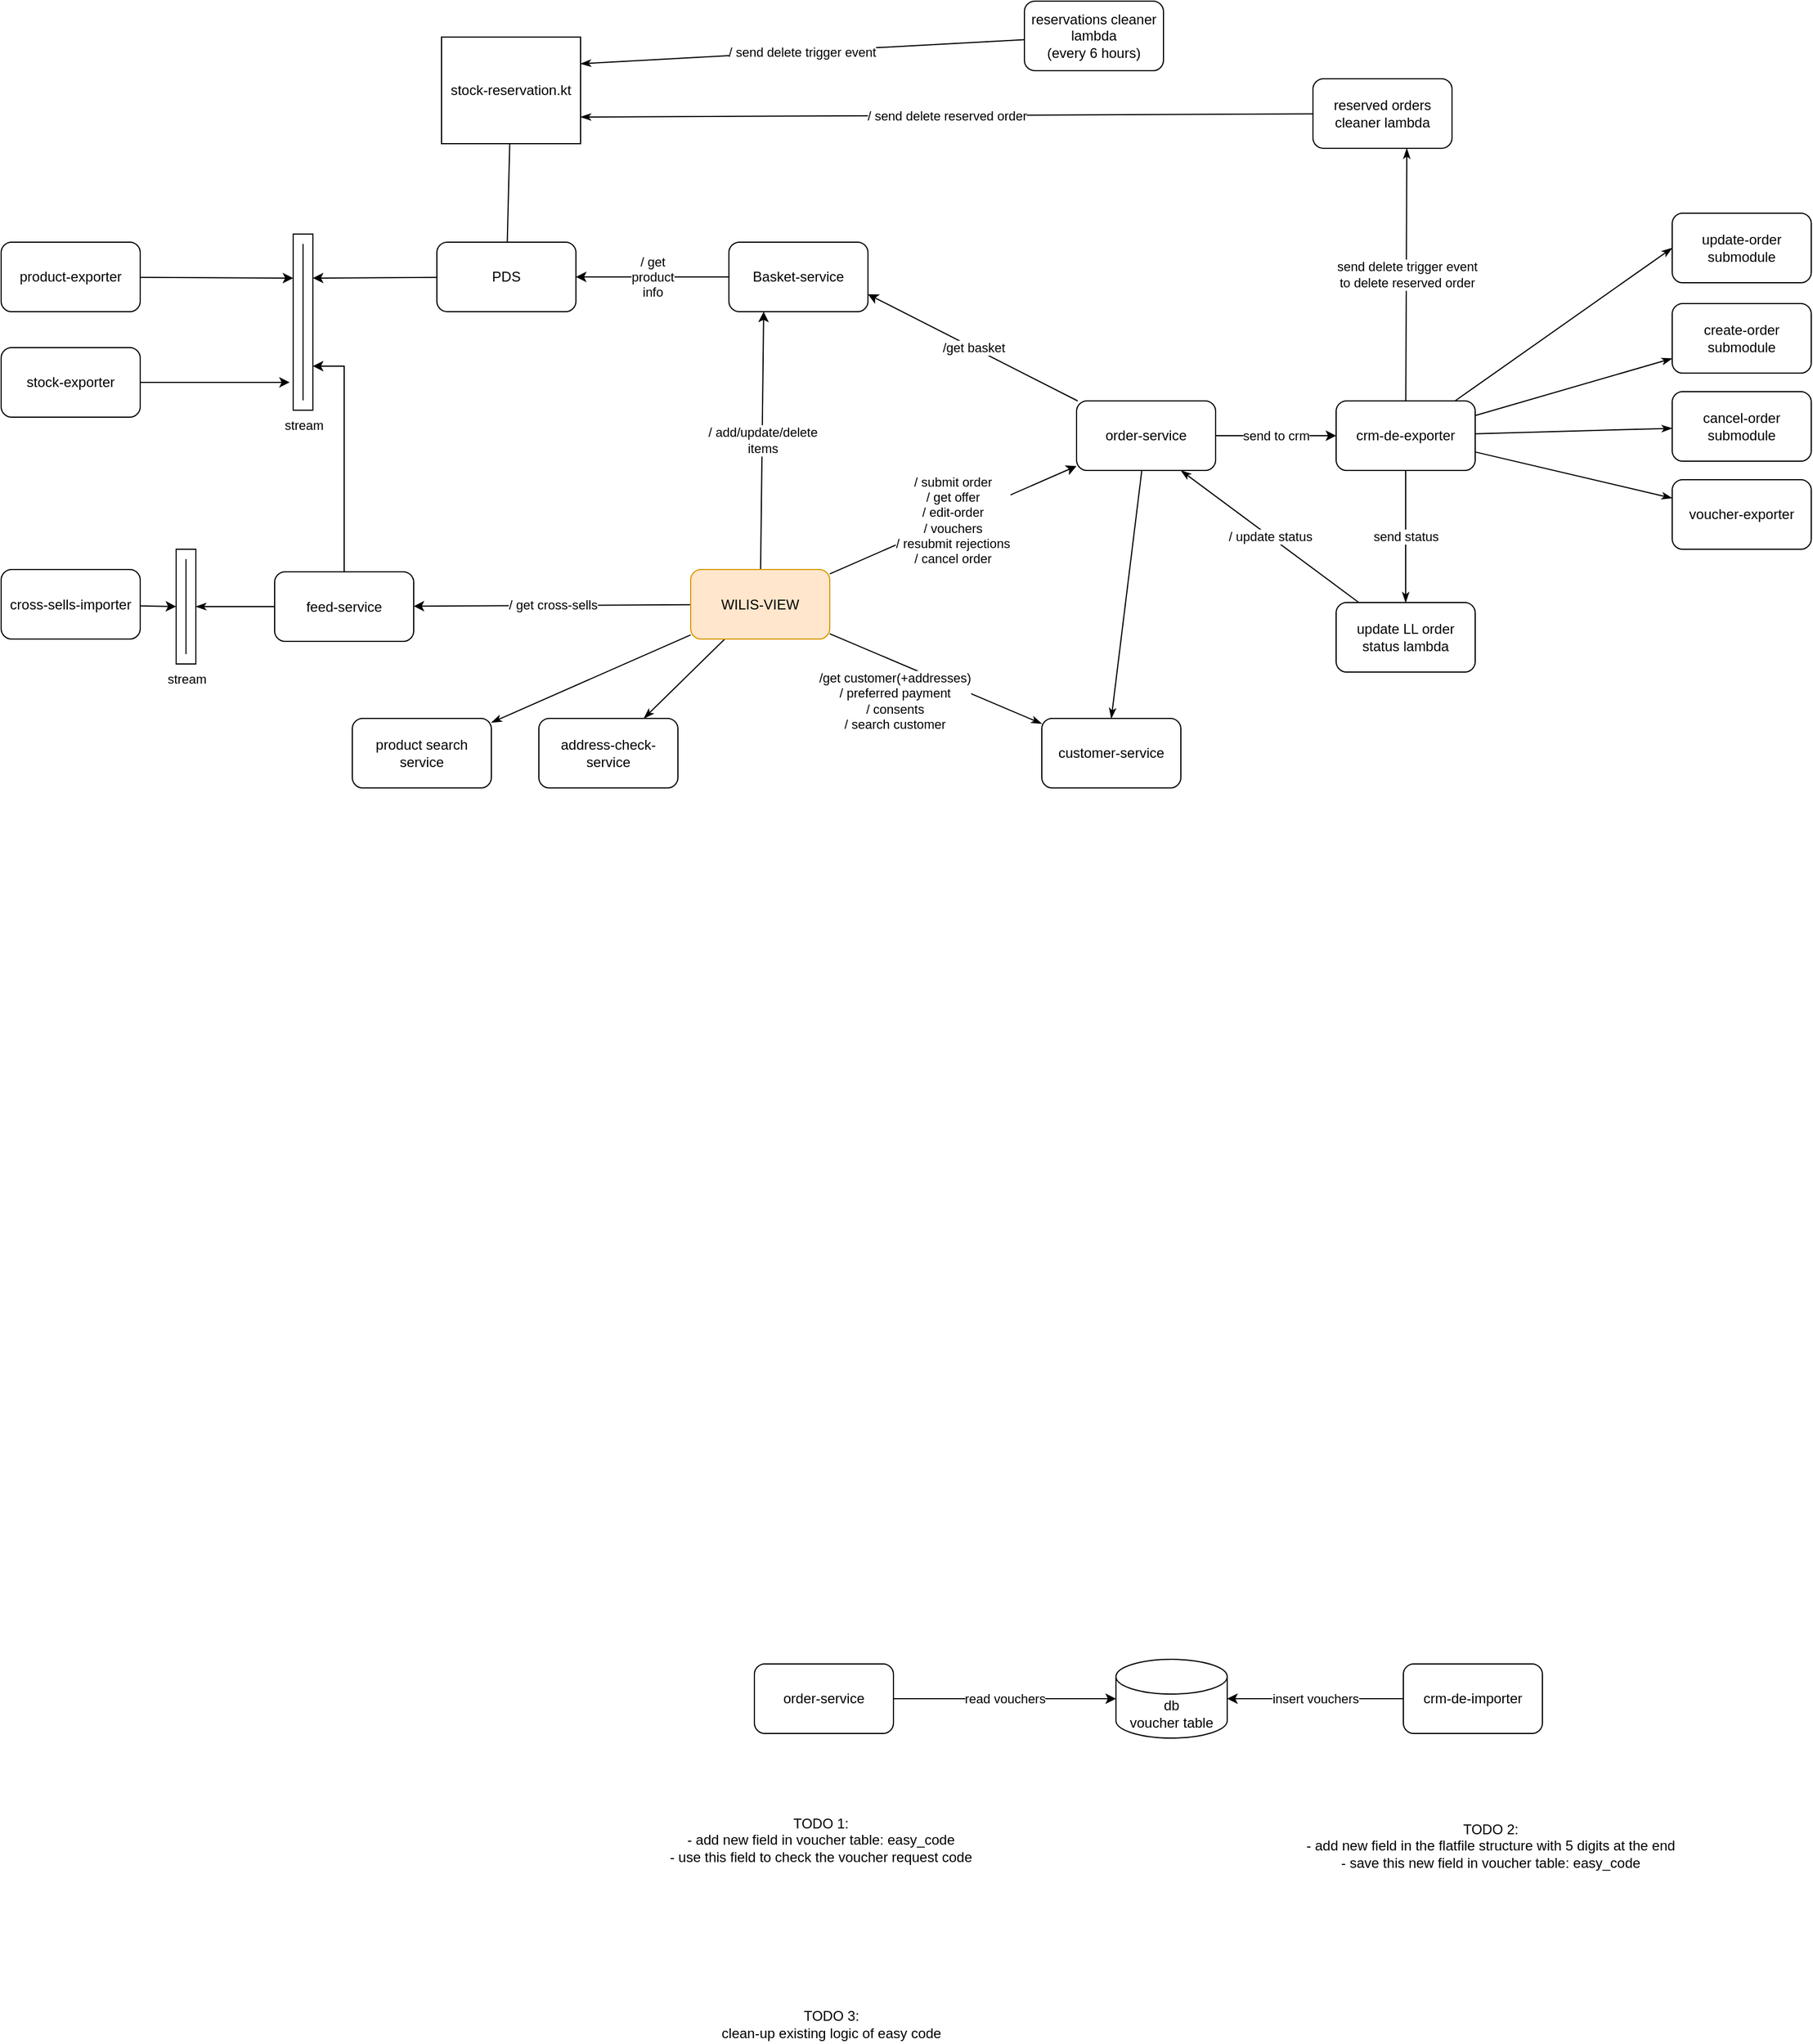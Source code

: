 <mxfile version="16.5.2" type="github">
  <diagram id="kf_XZH1g2RH7kajxPQMX" name="Page-1">
    <mxGraphModel dx="2585" dy="2389" grid="0" gridSize="10" guides="1" tooltips="1" connect="1" arrows="1" fold="1" page="0" pageScale="1" pageWidth="1169" pageHeight="827" math="0" shadow="0">
      <root>
        <mxCell id="0" />
        <mxCell id="1" parent="0" />
        <mxCell id="mo3ku-rc3HtsTC2HPsfC-4" value="insert vouchers" style="rounded=0;orthogonalLoop=1;jettySize=auto;html=1;" parent="1" source="mo3ku-rc3HtsTC2HPsfC-1" target="mo3ku-rc3HtsTC2HPsfC-3" edge="1">
          <mxGeometry relative="1" as="geometry" />
        </mxCell>
        <mxCell id="mo3ku-rc3HtsTC2HPsfC-1" value="crm-de-importer" style="rounded=1;whiteSpace=wrap;html=1;" parent="1" vertex="1">
          <mxGeometry x="714" y="125" width="120" height="60" as="geometry" />
        </mxCell>
        <mxCell id="mo3ku-rc3HtsTC2HPsfC-5" value="read vouchers" style="edgeStyle=none;rounded=0;orthogonalLoop=1;jettySize=auto;html=1;" parent="1" source="mo3ku-rc3HtsTC2HPsfC-2" target="mo3ku-rc3HtsTC2HPsfC-3" edge="1">
          <mxGeometry relative="1" as="geometry" />
        </mxCell>
        <mxCell id="mo3ku-rc3HtsTC2HPsfC-2" value="order-service" style="rounded=1;whiteSpace=wrap;html=1;" parent="1" vertex="1">
          <mxGeometry x="154" y="125" width="120" height="60" as="geometry" />
        </mxCell>
        <mxCell id="mo3ku-rc3HtsTC2HPsfC-3" value="db&lt;br&gt;voucher table" style="shape=cylinder3;whiteSpace=wrap;html=1;boundedLbl=1;backgroundOutline=1;size=15;" parent="1" vertex="1">
          <mxGeometry x="466" y="121" width="96" height="68" as="geometry" />
        </mxCell>
        <mxCell id="mo3ku-rc3HtsTC2HPsfC-6" value="TODO 2:&lt;br&gt;- add new field in the flatfile structure with 5 digits at the end&lt;br&gt;- save this new field in voucher table: easy_code" style="text;html=1;align=center;verticalAlign=middle;resizable=0;points=[];autosize=1;strokeColor=none;fillColor=none;" parent="1" vertex="1">
          <mxGeometry x="625" y="259" width="328" height="46" as="geometry" />
        </mxCell>
        <mxCell id="mo3ku-rc3HtsTC2HPsfC-7" value="TODO 1:&lt;br&gt;- add new field in voucher table: easy_code&lt;br&gt;- use this field to check the voucher request code" style="text;html=1;align=center;verticalAlign=middle;resizable=0;points=[];autosize=1;strokeColor=none;fillColor=none;" parent="1" vertex="1">
          <mxGeometry x="75" y="254" width="271" height="46" as="geometry" />
        </mxCell>
        <mxCell id="mo3ku-rc3HtsTC2HPsfC-8" value="TODO 3:&lt;br&gt;clean-up existing logic of easy code" style="text;html=1;align=center;verticalAlign=middle;resizable=0;points=[];autosize=1;strokeColor=none;fillColor=none;" parent="1" vertex="1">
          <mxGeometry x="120" y="420" width="199" height="32" as="geometry" />
        </mxCell>
        <mxCell id="AvomZq_IEuszwX5cMWHC-13" value="/get basket" style="edgeStyle=none;shape=connector;rounded=0;sketch=0;orthogonalLoop=1;jettySize=auto;html=1;entryX=1;entryY=0.75;entryDx=0;entryDy=0;shadow=0;labelBackgroundColor=default;fontFamily=Helvetica;fontSize=11;fontColor=default;endArrow=classic;strokeColor=default;" edge="1" parent="1" source="AvomZq_IEuszwX5cMWHC-1" target="AvomZq_IEuszwX5cMWHC-10">
          <mxGeometry relative="1" as="geometry" />
        </mxCell>
        <mxCell id="AvomZq_IEuszwX5cMWHC-16" value="send to crm" style="edgeStyle=none;shape=connector;rounded=0;sketch=0;orthogonalLoop=1;jettySize=auto;html=1;shadow=0;labelBackgroundColor=default;fontFamily=Helvetica;fontSize=11;fontColor=default;endArrow=classic;strokeColor=default;" edge="1" parent="1" source="AvomZq_IEuszwX5cMWHC-1" target="AvomZq_IEuszwX5cMWHC-15">
          <mxGeometry relative="1" as="geometry" />
        </mxCell>
        <mxCell id="AvomZq_IEuszwX5cMWHC-40" style="edgeStyle=none;shape=connector;rounded=0;sketch=0;orthogonalLoop=1;jettySize=auto;html=1;entryX=0.5;entryY=0;entryDx=0;entryDy=0;shadow=0;labelBackgroundColor=default;fontFamily=Helvetica;fontSize=11;fontColor=default;endArrow=classicThin;endFill=1;strokeColor=default;" edge="1" parent="1" source="AvomZq_IEuszwX5cMWHC-1" target="AvomZq_IEuszwX5cMWHC-38">
          <mxGeometry relative="1" as="geometry" />
        </mxCell>
        <mxCell id="AvomZq_IEuszwX5cMWHC-1" value="order-service" style="rounded=1;whiteSpace=wrap;html=1;" vertex="1" parent="1">
          <mxGeometry x="432" y="-965" width="120" height="60" as="geometry" />
        </mxCell>
        <mxCell id="AvomZq_IEuszwX5cMWHC-8" value="/ get cross-sells" style="rounded=0;orthogonalLoop=1;jettySize=auto;html=1;shadow=0;sketch=0;" edge="1" parent="1" source="AvomZq_IEuszwX5cMWHC-2" target="AvomZq_IEuszwX5cMWHC-3">
          <mxGeometry relative="1" as="geometry" />
        </mxCell>
        <mxCell id="AvomZq_IEuszwX5cMWHC-9" value="/ submit order&lt;br&gt;/ get offer&lt;br&gt;/ edit-order&lt;br&gt;/ vouchers&lt;br&gt;/ resubmit rejections&lt;br&gt;/ cancel order" style="edgeStyle=none;shape=connector;rounded=0;sketch=0;orthogonalLoop=1;jettySize=auto;html=1;shadow=0;labelBackgroundColor=default;fontFamily=Helvetica;fontSize=11;fontColor=default;endArrow=classic;strokeColor=default;" edge="1" parent="1" source="AvomZq_IEuszwX5cMWHC-2" target="AvomZq_IEuszwX5cMWHC-1">
          <mxGeometry relative="1" as="geometry" />
        </mxCell>
        <mxCell id="AvomZq_IEuszwX5cMWHC-14" value="/ add/update/delete&lt;br&gt;items" style="edgeStyle=none;shape=connector;rounded=0;sketch=0;orthogonalLoop=1;jettySize=auto;html=1;entryX=0.25;entryY=1;entryDx=0;entryDy=0;shadow=0;labelBackgroundColor=default;fontFamily=Helvetica;fontSize=11;fontColor=default;endArrow=classic;strokeColor=default;" edge="1" parent="1" source="AvomZq_IEuszwX5cMWHC-2" target="AvomZq_IEuszwX5cMWHC-10">
          <mxGeometry relative="1" as="geometry" />
        </mxCell>
        <mxCell id="AvomZq_IEuszwX5cMWHC-39" value="/get customer(+addresses)&lt;br&gt;/ preferred payment&lt;br&gt;/ consents&lt;br&gt;/ search customer" style="edgeStyle=none;shape=connector;rounded=0;sketch=0;orthogonalLoop=1;jettySize=auto;html=1;shadow=0;labelBackgroundColor=default;fontFamily=Helvetica;fontSize=11;fontColor=default;endArrow=classicThin;endFill=1;strokeColor=default;" edge="1" parent="1" source="AvomZq_IEuszwX5cMWHC-2" target="AvomZq_IEuszwX5cMWHC-38">
          <mxGeometry x="-0.251" y="-31" relative="1" as="geometry">
            <mxPoint as="offset" />
          </mxGeometry>
        </mxCell>
        <mxCell id="AvomZq_IEuszwX5cMWHC-43" style="edgeStyle=none;shape=connector;rounded=0;sketch=0;orthogonalLoop=1;jettySize=auto;html=1;shadow=0;labelBackgroundColor=default;fontFamily=Helvetica;fontSize=11;fontColor=default;endArrow=classicThin;endFill=1;strokeColor=default;" edge="1" parent="1" source="AvomZq_IEuszwX5cMWHC-2" target="AvomZq_IEuszwX5cMWHC-42">
          <mxGeometry relative="1" as="geometry" />
        </mxCell>
        <mxCell id="AvomZq_IEuszwX5cMWHC-56" style="edgeStyle=none;shape=connector;rounded=0;sketch=0;orthogonalLoop=1;jettySize=auto;html=1;shadow=0;labelBackgroundColor=default;fontFamily=Helvetica;fontSize=11;fontColor=default;endArrow=classicThin;endFill=1;strokeColor=default;" edge="1" parent="1" source="AvomZq_IEuszwX5cMWHC-2" target="AvomZq_IEuszwX5cMWHC-55">
          <mxGeometry relative="1" as="geometry" />
        </mxCell>
        <mxCell id="AvomZq_IEuszwX5cMWHC-2" value="WILIS-VIEW" style="rounded=1;whiteSpace=wrap;html=1;fillColor=#ffe6cc;strokeColor=#d79b00;" vertex="1" parent="1">
          <mxGeometry x="99" y="-819.5" width="120" height="60" as="geometry" />
        </mxCell>
        <mxCell id="AvomZq_IEuszwX5cMWHC-26" style="edgeStyle=none;shape=connector;rounded=0;sketch=0;orthogonalLoop=1;jettySize=auto;html=1;shadow=0;labelBackgroundColor=default;fontFamily=Helvetica;fontSize=11;fontColor=default;endArrow=classic;strokeColor=default;entryX=0;entryY=0;entryDx=17;entryDy=114;entryPerimeter=0;" edge="1" parent="1" source="AvomZq_IEuszwX5cMWHC-3" target="AvomZq_IEuszwX5cMWHC-22">
          <mxGeometry relative="1" as="geometry">
            <Array as="points">
              <mxPoint x="-200" y="-995" />
            </Array>
          </mxGeometry>
        </mxCell>
        <mxCell id="AvomZq_IEuszwX5cMWHC-35" style="edgeStyle=none;shape=connector;rounded=0;sketch=0;orthogonalLoop=1;jettySize=auto;html=1;entryX=1;entryY=0.5;entryDx=0;entryDy=0;entryPerimeter=0;shadow=0;labelBackgroundColor=default;fontFamily=Helvetica;fontSize=11;fontColor=default;endArrow=classicThin;endFill=1;strokeColor=default;" edge="1" parent="1" source="AvomZq_IEuszwX5cMWHC-3" target="AvomZq_IEuszwX5cMWHC-34">
          <mxGeometry relative="1" as="geometry" />
        </mxCell>
        <mxCell id="AvomZq_IEuszwX5cMWHC-3" value="feed-service" style="rounded=1;whiteSpace=wrap;html=1;" vertex="1" parent="1">
          <mxGeometry x="-260" y="-817.5" width="120" height="60" as="geometry" />
        </mxCell>
        <mxCell id="AvomZq_IEuszwX5cMWHC-23" style="edgeStyle=none;shape=connector;rounded=0;sketch=0;orthogonalLoop=1;jettySize=auto;html=1;entryX=0;entryY=0;entryDx=0;entryDy=38;entryPerimeter=0;shadow=0;labelBackgroundColor=default;fontFamily=Helvetica;fontSize=11;fontColor=default;endArrow=classic;strokeColor=default;" edge="1" parent="1" source="AvomZq_IEuszwX5cMWHC-4" target="AvomZq_IEuszwX5cMWHC-22">
          <mxGeometry relative="1" as="geometry" />
        </mxCell>
        <mxCell id="AvomZq_IEuszwX5cMWHC-4" value="product-exporter" style="rounded=1;whiteSpace=wrap;html=1;" vertex="1" parent="1">
          <mxGeometry x="-496" y="-1102" width="120" height="60" as="geometry" />
        </mxCell>
        <mxCell id="AvomZq_IEuszwX5cMWHC-19" style="edgeStyle=none;shape=connector;rounded=0;sketch=0;orthogonalLoop=1;jettySize=auto;html=1;shadow=0;labelBackgroundColor=default;fontFamily=Helvetica;fontSize=11;fontColor=default;endArrow=classic;strokeColor=default;entryX=0;entryY=0.5;entryDx=0;entryDy=0;entryPerimeter=0;" edge="1" parent="1" source="AvomZq_IEuszwX5cMWHC-5" target="AvomZq_IEuszwX5cMWHC-34">
          <mxGeometry relative="1" as="geometry" />
        </mxCell>
        <mxCell id="AvomZq_IEuszwX5cMWHC-5" value="cross-sells-importer" style="rounded=1;whiteSpace=wrap;html=1;" vertex="1" parent="1">
          <mxGeometry x="-496" y="-819.5" width="120" height="60" as="geometry" />
        </mxCell>
        <mxCell id="AvomZq_IEuszwX5cMWHC-24" style="edgeStyle=none;shape=connector;rounded=0;sketch=0;orthogonalLoop=1;jettySize=auto;html=1;entryX=-0.176;entryY=0.842;entryDx=0;entryDy=0;entryPerimeter=0;shadow=0;labelBackgroundColor=default;fontFamily=Helvetica;fontSize=11;fontColor=default;endArrow=classic;strokeColor=default;" edge="1" parent="1" source="AvomZq_IEuszwX5cMWHC-6" target="AvomZq_IEuszwX5cMWHC-22">
          <mxGeometry relative="1" as="geometry" />
        </mxCell>
        <mxCell id="AvomZq_IEuszwX5cMWHC-6" value="stock-exporter" style="rounded=1;whiteSpace=wrap;html=1;" vertex="1" parent="1">
          <mxGeometry x="-496" y="-1011" width="120" height="60" as="geometry" />
        </mxCell>
        <mxCell id="AvomZq_IEuszwX5cMWHC-12" value="/ get&lt;br&gt;product&lt;br&gt;info" style="edgeStyle=none;shape=connector;rounded=0;sketch=0;orthogonalLoop=1;jettySize=auto;html=1;shadow=0;labelBackgroundColor=default;fontFamily=Helvetica;fontSize=11;fontColor=default;endArrow=classic;strokeColor=default;" edge="1" parent="1" source="AvomZq_IEuszwX5cMWHC-10" target="AvomZq_IEuszwX5cMWHC-11">
          <mxGeometry relative="1" as="geometry" />
        </mxCell>
        <mxCell id="AvomZq_IEuszwX5cMWHC-10" value="Basket-service" style="rounded=1;whiteSpace=wrap;html=1;" vertex="1" parent="1">
          <mxGeometry x="132" y="-1102" width="120" height="60" as="geometry" />
        </mxCell>
        <mxCell id="AvomZq_IEuszwX5cMWHC-25" style="edgeStyle=none;shape=connector;rounded=0;sketch=0;orthogonalLoop=1;jettySize=auto;html=1;entryX=0;entryY=0;entryDx=17;entryDy=38;entryPerimeter=0;shadow=0;labelBackgroundColor=default;fontFamily=Helvetica;fontSize=11;fontColor=default;endArrow=classic;strokeColor=default;" edge="1" parent="1" source="AvomZq_IEuszwX5cMWHC-11" target="AvomZq_IEuszwX5cMWHC-22">
          <mxGeometry relative="1" as="geometry" />
        </mxCell>
        <mxCell id="AvomZq_IEuszwX5cMWHC-28" style="shape=connector;rounded=0;sketch=0;orthogonalLoop=1;jettySize=auto;html=1;shadow=0;labelBackgroundColor=default;fontFamily=Helvetica;fontSize=11;fontColor=default;endArrow=none;strokeColor=default;endFill=0;" edge="1" parent="1" source="AvomZq_IEuszwX5cMWHC-11" target="AvomZq_IEuszwX5cMWHC-36">
          <mxGeometry relative="1" as="geometry">
            <mxPoint x="-60" y="-1234" as="targetPoint" />
          </mxGeometry>
        </mxCell>
        <mxCell id="AvomZq_IEuszwX5cMWHC-11" value="PDS" style="rounded=1;whiteSpace=wrap;html=1;" vertex="1" parent="1">
          <mxGeometry x="-120" y="-1102" width="120" height="60" as="geometry" />
        </mxCell>
        <mxCell id="AvomZq_IEuszwX5cMWHC-33" value="send delete trigger event&lt;br&gt;to delete reserved order" style="edgeStyle=none;shape=connector;rounded=0;sketch=0;orthogonalLoop=1;jettySize=auto;html=1;entryX=0.675;entryY=1;entryDx=0;entryDy=0;entryPerimeter=0;shadow=0;labelBackgroundColor=default;fontFamily=Helvetica;fontSize=11;fontColor=default;endArrow=classicThin;endFill=1;strokeColor=default;" edge="1" parent="1" source="AvomZq_IEuszwX5cMWHC-15" target="AvomZq_IEuszwX5cMWHC-31">
          <mxGeometry relative="1" as="geometry" />
        </mxCell>
        <mxCell id="AvomZq_IEuszwX5cMWHC-46" value="send status" style="edgeStyle=none;shape=connector;rounded=0;sketch=0;orthogonalLoop=1;jettySize=auto;html=1;shadow=0;labelBackgroundColor=default;fontFamily=Helvetica;fontSize=11;fontColor=default;endArrow=classicThin;endFill=1;strokeColor=default;" edge="1" parent="1" source="AvomZq_IEuszwX5cMWHC-15" target="AvomZq_IEuszwX5cMWHC-44">
          <mxGeometry relative="1" as="geometry" />
        </mxCell>
        <mxCell id="AvomZq_IEuszwX5cMWHC-48" style="edgeStyle=none;shape=connector;rounded=0;sketch=0;orthogonalLoop=1;jettySize=auto;html=1;entryX=0;entryY=0.5;entryDx=0;entryDy=0;shadow=0;labelBackgroundColor=default;fontFamily=Helvetica;fontSize=11;fontColor=default;endArrow=classicThin;endFill=1;strokeColor=default;" edge="1" parent="1" source="AvomZq_IEuszwX5cMWHC-15" target="AvomZq_IEuszwX5cMWHC-47">
          <mxGeometry relative="1" as="geometry" />
        </mxCell>
        <mxCell id="AvomZq_IEuszwX5cMWHC-52" style="edgeStyle=none;shape=connector;rounded=0;sketch=0;orthogonalLoop=1;jettySize=auto;html=1;shadow=0;labelBackgroundColor=default;fontFamily=Helvetica;fontSize=11;fontColor=default;endArrow=classicThin;endFill=1;strokeColor=default;" edge="1" parent="1" source="AvomZq_IEuszwX5cMWHC-15" target="AvomZq_IEuszwX5cMWHC-49">
          <mxGeometry relative="1" as="geometry" />
        </mxCell>
        <mxCell id="AvomZq_IEuszwX5cMWHC-53" style="edgeStyle=none;shape=connector;rounded=0;sketch=0;orthogonalLoop=1;jettySize=auto;html=1;shadow=0;labelBackgroundColor=default;fontFamily=Helvetica;fontSize=11;fontColor=default;endArrow=classicThin;endFill=1;strokeColor=default;" edge="1" parent="1" source="AvomZq_IEuszwX5cMWHC-15" target="AvomZq_IEuszwX5cMWHC-50">
          <mxGeometry relative="1" as="geometry" />
        </mxCell>
        <mxCell id="AvomZq_IEuszwX5cMWHC-54" style="edgeStyle=none;shape=connector;rounded=0;sketch=0;orthogonalLoop=1;jettySize=auto;html=1;shadow=0;labelBackgroundColor=default;fontFamily=Helvetica;fontSize=11;fontColor=default;endArrow=classicThin;endFill=1;strokeColor=default;" edge="1" parent="1" source="AvomZq_IEuszwX5cMWHC-15" target="AvomZq_IEuszwX5cMWHC-51">
          <mxGeometry relative="1" as="geometry" />
        </mxCell>
        <mxCell id="AvomZq_IEuszwX5cMWHC-15" value="crm-de-exporter" style="rounded=1;whiteSpace=wrap;html=1;" vertex="1" parent="1">
          <mxGeometry x="656" y="-965" width="120" height="60" as="geometry" />
        </mxCell>
        <mxCell id="AvomZq_IEuszwX5cMWHC-22" value="stream" style="verticalLabelPosition=bottom;verticalAlign=top;html=1;shape=mxgraph.basic.frame;dx=10;fontFamily=Helvetica;fontSize=11;fontColor=default;" vertex="1" parent="1">
          <mxGeometry x="-244" y="-1109" width="17" height="152" as="geometry" />
        </mxCell>
        <mxCell id="AvomZq_IEuszwX5cMWHC-30" value="/ send delete trigger event" style="edgeStyle=none;shape=connector;rounded=0;sketch=0;orthogonalLoop=1;jettySize=auto;html=1;entryX=1;entryY=0.25;entryDx=0;entryDy=0;shadow=0;labelBackgroundColor=default;fontFamily=Helvetica;fontSize=11;fontColor=default;endArrow=classicThin;endFill=1;strokeColor=default;" edge="1" parent="1" source="AvomZq_IEuszwX5cMWHC-29" target="AvomZq_IEuszwX5cMWHC-36">
          <mxGeometry relative="1" as="geometry">
            <mxPoint y="-1294" as="targetPoint" />
          </mxGeometry>
        </mxCell>
        <mxCell id="AvomZq_IEuszwX5cMWHC-29" value="reservations cleaner lambda&lt;br&gt;(every 6 hours)" style="rounded=1;whiteSpace=wrap;html=1;" vertex="1" parent="1">
          <mxGeometry x="387" y="-1310" width="120" height="60" as="geometry" />
        </mxCell>
        <mxCell id="AvomZq_IEuszwX5cMWHC-32" value="/ send delete reserved order" style="edgeStyle=none;shape=connector;rounded=0;sketch=0;orthogonalLoop=1;jettySize=auto;html=1;shadow=0;labelBackgroundColor=default;fontFamily=Helvetica;fontSize=11;fontColor=default;endArrow=classicThin;endFill=1;strokeColor=default;entryX=1;entryY=0.75;entryDx=0;entryDy=0;" edge="1" parent="1" source="AvomZq_IEuszwX5cMWHC-31" target="AvomZq_IEuszwX5cMWHC-36">
          <mxGeometry relative="1" as="geometry">
            <mxPoint y="-1264" as="targetPoint" />
          </mxGeometry>
        </mxCell>
        <mxCell id="AvomZq_IEuszwX5cMWHC-31" value="reserved orders cleaner lambda" style="rounded=1;whiteSpace=wrap;html=1;" vertex="1" parent="1">
          <mxGeometry x="636" y="-1243" width="120" height="60" as="geometry" />
        </mxCell>
        <mxCell id="AvomZq_IEuszwX5cMWHC-34" value="stream" style="verticalLabelPosition=bottom;verticalAlign=top;html=1;shape=mxgraph.basic.frame;dx=10;fontFamily=Helvetica;fontSize=11;fontColor=default;" vertex="1" parent="1">
          <mxGeometry x="-345" y="-837" width="17" height="99" as="geometry" />
        </mxCell>
        <mxCell id="AvomZq_IEuszwX5cMWHC-36" value="&lt;span style=&quot;color: rgb(0 , 0 , 0) ; font-family: &amp;#34;helvetica&amp;#34; ; font-size: 12px ; font-style: normal ; font-weight: 400 ; letter-spacing: normal ; text-align: center ; text-indent: 0px ; text-transform: none ; word-spacing: 0px ; background-color: rgb(255 , 255 , 255) ; display: inline ; float: none&quot;&gt;stock-reservation.kt&lt;/span&gt;" style="rounded=0;whiteSpace=wrap;html=1;fontFamily=Helvetica;fontSize=11;fontColor=default;" vertex="1" parent="1">
          <mxGeometry x="-116" y="-1279" width="120" height="92" as="geometry" />
        </mxCell>
        <mxCell id="AvomZq_IEuszwX5cMWHC-38" value="customer-service" style="rounded=1;whiteSpace=wrap;html=1;" vertex="1" parent="1">
          <mxGeometry x="402" y="-691" width="120" height="60" as="geometry" />
        </mxCell>
        <mxCell id="AvomZq_IEuszwX5cMWHC-42" value="address-check-service" style="rounded=1;whiteSpace=wrap;html=1;" vertex="1" parent="1">
          <mxGeometry x="-32" y="-691" width="120" height="60" as="geometry" />
        </mxCell>
        <mxCell id="AvomZq_IEuszwX5cMWHC-45" value="/ update status" style="edgeStyle=none;shape=connector;rounded=0;sketch=0;orthogonalLoop=1;jettySize=auto;html=1;entryX=0.75;entryY=1;entryDx=0;entryDy=0;shadow=0;labelBackgroundColor=default;fontFamily=Helvetica;fontSize=11;fontColor=default;endArrow=classicThin;endFill=1;strokeColor=default;" edge="1" parent="1" source="AvomZq_IEuszwX5cMWHC-44" target="AvomZq_IEuszwX5cMWHC-1">
          <mxGeometry relative="1" as="geometry" />
        </mxCell>
        <mxCell id="AvomZq_IEuszwX5cMWHC-44" value="update LL order&lt;br&gt;status lambda" style="rounded=1;whiteSpace=wrap;html=1;" vertex="1" parent="1">
          <mxGeometry x="656" y="-791" width="120" height="60" as="geometry" />
        </mxCell>
        <mxCell id="AvomZq_IEuszwX5cMWHC-47" value="update-order submodule" style="rounded=1;whiteSpace=wrap;html=1;" vertex="1" parent="1">
          <mxGeometry x="946" y="-1127" width="120" height="60" as="geometry" />
        </mxCell>
        <mxCell id="AvomZq_IEuszwX5cMWHC-49" value="create-order submodule" style="rounded=1;whiteSpace=wrap;html=1;" vertex="1" parent="1">
          <mxGeometry x="946" y="-1049" width="120" height="60" as="geometry" />
        </mxCell>
        <mxCell id="AvomZq_IEuszwX5cMWHC-50" value="cancel-order&lt;br&gt;submodule" style="rounded=1;whiteSpace=wrap;html=1;" vertex="1" parent="1">
          <mxGeometry x="946" y="-973" width="120" height="60" as="geometry" />
        </mxCell>
        <mxCell id="AvomZq_IEuszwX5cMWHC-51" value="voucher-exporter" style="rounded=1;whiteSpace=wrap;html=1;" vertex="1" parent="1">
          <mxGeometry x="946" y="-897" width="120" height="60" as="geometry" />
        </mxCell>
        <mxCell id="AvomZq_IEuszwX5cMWHC-55" value="product search service" style="rounded=1;whiteSpace=wrap;html=1;" vertex="1" parent="1">
          <mxGeometry x="-193" y="-691" width="120" height="60" as="geometry" />
        </mxCell>
      </root>
    </mxGraphModel>
  </diagram>
</mxfile>

